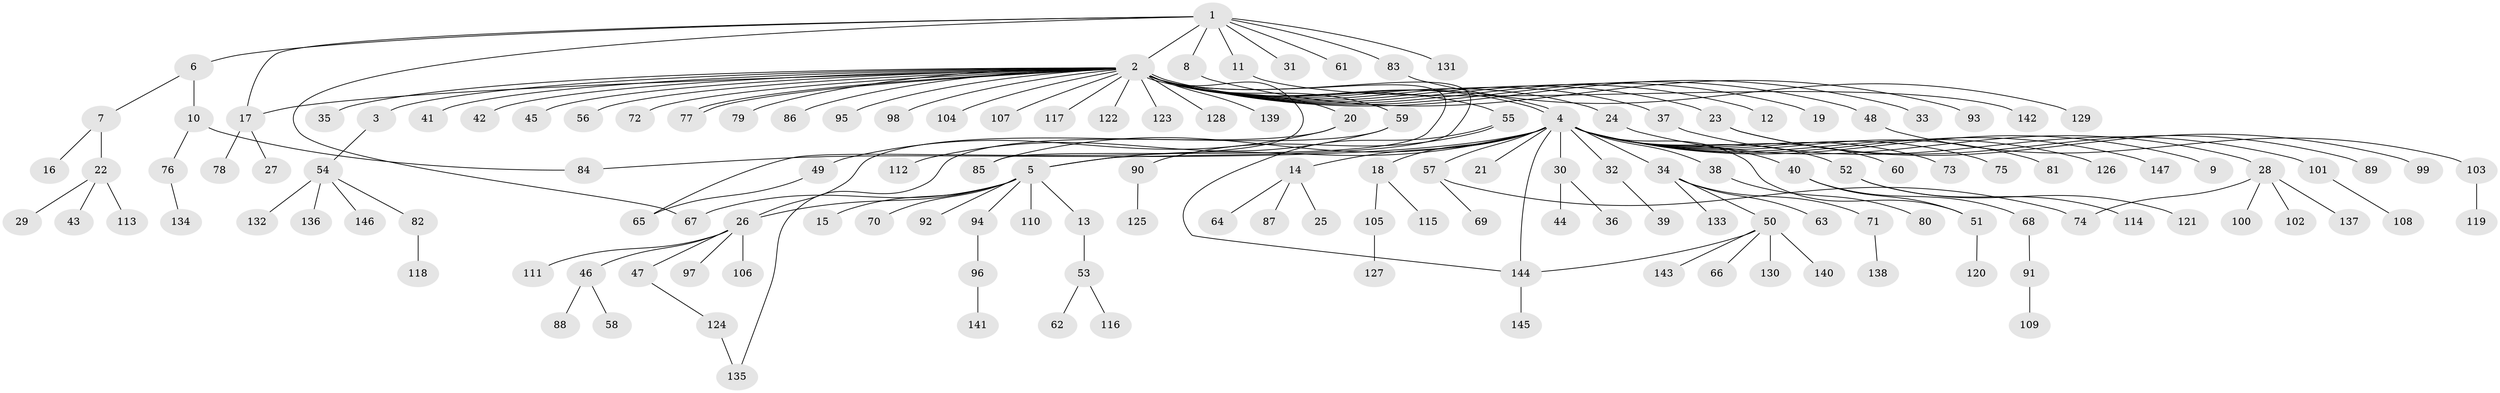 // coarse degree distribution, {1: 0.9482758620689655, 2: 0.017241379310344827, 28: 0.017241379310344827, 29: 0.017241379310344827}
// Generated by graph-tools (version 1.1) at 2025/51/03/04/25 21:51:54]
// undirected, 147 vertices, 160 edges
graph export_dot {
graph [start="1"]
  node [color=gray90,style=filled];
  1;
  2;
  3;
  4;
  5;
  6;
  7;
  8;
  9;
  10;
  11;
  12;
  13;
  14;
  15;
  16;
  17;
  18;
  19;
  20;
  21;
  22;
  23;
  24;
  25;
  26;
  27;
  28;
  29;
  30;
  31;
  32;
  33;
  34;
  35;
  36;
  37;
  38;
  39;
  40;
  41;
  42;
  43;
  44;
  45;
  46;
  47;
  48;
  49;
  50;
  51;
  52;
  53;
  54;
  55;
  56;
  57;
  58;
  59;
  60;
  61;
  62;
  63;
  64;
  65;
  66;
  67;
  68;
  69;
  70;
  71;
  72;
  73;
  74;
  75;
  76;
  77;
  78;
  79;
  80;
  81;
  82;
  83;
  84;
  85;
  86;
  87;
  88;
  89;
  90;
  91;
  92;
  93;
  94;
  95;
  96;
  97;
  98;
  99;
  100;
  101;
  102;
  103;
  104;
  105;
  106;
  107;
  108;
  109;
  110;
  111;
  112;
  113;
  114;
  115;
  116;
  117;
  118;
  119;
  120;
  121;
  122;
  123;
  124;
  125;
  126;
  127;
  128;
  129;
  130;
  131;
  132;
  133;
  134;
  135;
  136;
  137;
  138;
  139;
  140;
  141;
  142;
  143;
  144;
  145;
  146;
  147;
  1 -- 2;
  1 -- 6;
  1 -- 8;
  1 -- 11;
  1 -- 17;
  1 -- 31;
  1 -- 61;
  1 -- 67;
  1 -- 83;
  1 -- 131;
  2 -- 3;
  2 -- 4;
  2 -- 4;
  2 -- 5;
  2 -- 12;
  2 -- 17;
  2 -- 19;
  2 -- 20;
  2 -- 23;
  2 -- 24;
  2 -- 33;
  2 -- 35;
  2 -- 37;
  2 -- 41;
  2 -- 42;
  2 -- 45;
  2 -- 48;
  2 -- 55;
  2 -- 56;
  2 -- 59;
  2 -- 65;
  2 -- 72;
  2 -- 77;
  2 -- 77;
  2 -- 79;
  2 -- 85;
  2 -- 86;
  2 -- 95;
  2 -- 98;
  2 -- 104;
  2 -- 107;
  2 -- 117;
  2 -- 122;
  2 -- 123;
  2 -- 128;
  2 -- 139;
  3 -- 54;
  4 -- 5;
  4 -- 9;
  4 -- 14;
  4 -- 18;
  4 -- 21;
  4 -- 30;
  4 -- 32;
  4 -- 34;
  4 -- 38;
  4 -- 40;
  4 -- 51;
  4 -- 52;
  4 -- 57;
  4 -- 60;
  4 -- 73;
  4 -- 75;
  4 -- 81;
  4 -- 84;
  4 -- 85;
  4 -- 126;
  4 -- 144;
  4 -- 147;
  5 -- 13;
  5 -- 15;
  5 -- 26;
  5 -- 67;
  5 -- 70;
  5 -- 92;
  5 -- 94;
  5 -- 110;
  6 -- 7;
  6 -- 10;
  7 -- 16;
  7 -- 22;
  8 -- 93;
  10 -- 76;
  10 -- 84;
  11 -- 142;
  13 -- 53;
  14 -- 25;
  14 -- 64;
  14 -- 87;
  17 -- 27;
  17 -- 78;
  18 -- 105;
  18 -- 115;
  20 -- 26;
  20 -- 49;
  22 -- 29;
  22 -- 43;
  22 -- 113;
  23 -- 89;
  23 -- 99;
  24 -- 28;
  26 -- 46;
  26 -- 47;
  26 -- 97;
  26 -- 106;
  26 -- 111;
  28 -- 74;
  28 -- 100;
  28 -- 102;
  28 -- 137;
  30 -- 36;
  30 -- 44;
  32 -- 39;
  34 -- 50;
  34 -- 63;
  34 -- 71;
  34 -- 133;
  37 -- 101;
  38 -- 80;
  40 -- 51;
  40 -- 68;
  46 -- 58;
  46 -- 88;
  47 -- 124;
  48 -- 103;
  49 -- 65;
  50 -- 66;
  50 -- 130;
  50 -- 140;
  50 -- 143;
  50 -- 144;
  51 -- 120;
  52 -- 114;
  52 -- 121;
  53 -- 62;
  53 -- 116;
  54 -- 82;
  54 -- 132;
  54 -- 136;
  54 -- 146;
  55 -- 90;
  55 -- 144;
  57 -- 69;
  57 -- 74;
  59 -- 112;
  59 -- 135;
  68 -- 91;
  71 -- 138;
  76 -- 134;
  82 -- 118;
  83 -- 129;
  90 -- 125;
  91 -- 109;
  94 -- 96;
  96 -- 141;
  101 -- 108;
  103 -- 119;
  105 -- 127;
  124 -- 135;
  144 -- 145;
}
